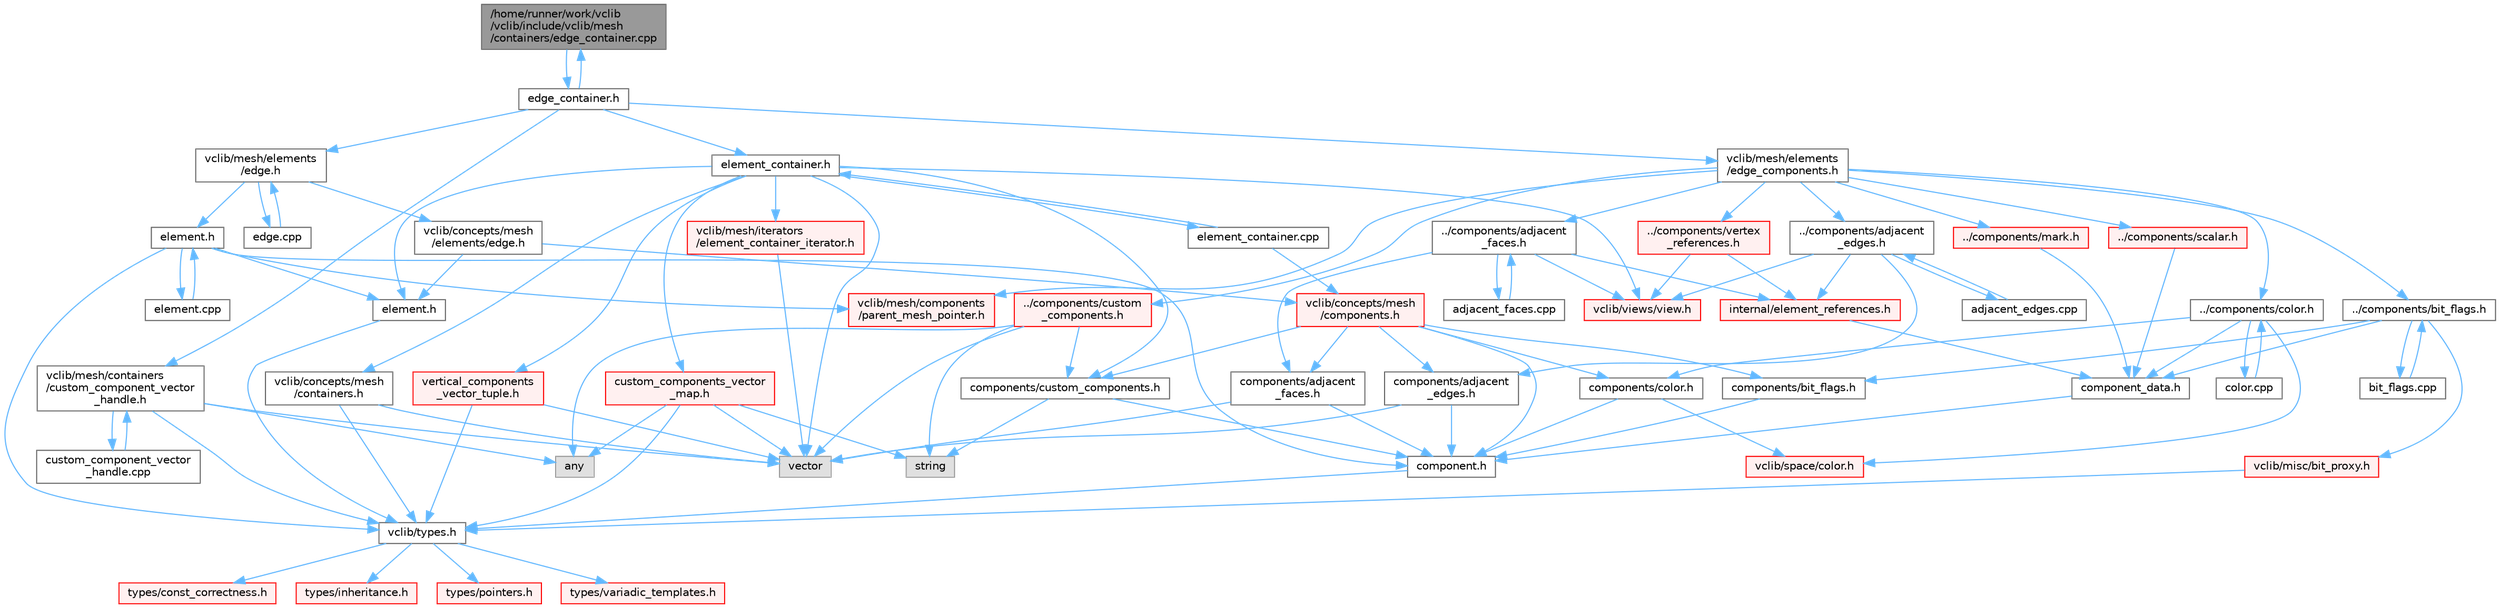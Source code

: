 digraph "/home/runner/work/vclib/vclib/include/vclib/mesh/containers/edge_container.cpp"
{
 // LATEX_PDF_SIZE
  bgcolor="transparent";
  edge [fontname=Helvetica,fontsize=10,labelfontname=Helvetica,labelfontsize=10];
  node [fontname=Helvetica,fontsize=10,shape=box,height=0.2,width=0.4];
  Node1 [label="/home/runner/work/vclib\l/vclib/include/vclib/mesh\l/containers/edge_container.cpp",height=0.2,width=0.4,color="gray40", fillcolor="grey60", style="filled", fontcolor="black",tooltip=" "];
  Node1 -> Node2 [color="steelblue1",style="solid"];
  Node2 [label="edge_container.h",height=0.2,width=0.4,color="grey40", fillcolor="white", style="filled",URL="$edge__container_8h.html",tooltip=" "];
  Node2 -> Node3 [color="steelblue1",style="solid"];
  Node3 [label="vclib/mesh/containers\l/custom_component_vector\l_handle.h",height=0.2,width=0.4,color="grey40", fillcolor="white", style="filled",URL="$custom__component__vector__handle_8h.html",tooltip=" "];
  Node3 -> Node4 [color="steelblue1",style="solid"];
  Node4 [label="any",height=0.2,width=0.4,color="grey60", fillcolor="#E0E0E0", style="filled",tooltip=" "];
  Node3 -> Node5 [color="steelblue1",style="solid"];
  Node5 [label="vector",height=0.2,width=0.4,color="grey60", fillcolor="#E0E0E0", style="filled",tooltip=" "];
  Node3 -> Node6 [color="steelblue1",style="solid"];
  Node6 [label="vclib/types.h",height=0.2,width=0.4,color="grey40", fillcolor="white", style="filled",URL="$types_8h.html",tooltip=" "];
  Node6 -> Node7 [color="steelblue1",style="solid"];
  Node7 [label="types/const_correctness.h",height=0.2,width=0.4,color="red", fillcolor="#FFF0F0", style="filled",URL="$types_2const__correctness_8h.html",tooltip=" "];
  Node6 -> Node9 [color="steelblue1",style="solid"];
  Node9 [label="types/inheritance.h",height=0.2,width=0.4,color="red", fillcolor="#FFF0F0", style="filled",URL="$inheritance_8h.html",tooltip=" "];
  Node6 -> Node10 [color="steelblue1",style="solid"];
  Node10 [label="types/pointers.h",height=0.2,width=0.4,color="red", fillcolor="#FFF0F0", style="filled",URL="$types_2pointers_8h.html",tooltip=" "];
  Node6 -> Node11 [color="steelblue1",style="solid"];
  Node11 [label="types/variadic_templates.h",height=0.2,width=0.4,color="red", fillcolor="#FFF0F0", style="filled",URL="$variadic__templates_8h.html",tooltip=" "];
  Node3 -> Node17 [color="steelblue1",style="solid"];
  Node17 [label="custom_component_vector\l_handle.cpp",height=0.2,width=0.4,color="grey40", fillcolor="white", style="filled",URL="$custom__component__vector__handle_8cpp.html",tooltip=" "];
  Node17 -> Node3 [color="steelblue1",style="solid"];
  Node2 -> Node18 [color="steelblue1",style="solid"];
  Node18 [label="vclib/mesh/elements\l/edge.h",height=0.2,width=0.4,color="grey40", fillcolor="white", style="filled",URL="$mesh_2elements_2edge_8h.html",tooltip=" "];
  Node18 -> Node19 [color="steelblue1",style="solid"];
  Node19 [label="vclib/concepts/mesh\l/elements/edge.h",height=0.2,width=0.4,color="grey40", fillcolor="white", style="filled",URL="$concepts_2mesh_2elements_2edge_8h.html",tooltip=" "];
  Node19 -> Node20 [color="steelblue1",style="solid"];
  Node20 [label="vclib/concepts/mesh\l/components.h",height=0.2,width=0.4,color="red", fillcolor="#FFF0F0", style="filled",URL="$concepts_2mesh_2components_8h.html",tooltip=" "];
  Node20 -> Node21 [color="steelblue1",style="solid"];
  Node21 [label="components/adjacent\l_edges.h",height=0.2,width=0.4,color="grey40", fillcolor="white", style="filled",URL="$concepts_2mesh_2components_2adjacent__edges_8h.html",tooltip=" "];
  Node21 -> Node5 [color="steelblue1",style="solid"];
  Node21 -> Node22 [color="steelblue1",style="solid"];
  Node22 [label="component.h",height=0.2,width=0.4,color="grey40", fillcolor="white", style="filled",URL="$component_8h.html",tooltip=" "];
  Node22 -> Node6 [color="steelblue1",style="solid"];
  Node20 -> Node23 [color="steelblue1",style="solid"];
  Node23 [label="components/adjacent\l_faces.h",height=0.2,width=0.4,color="grey40", fillcolor="white", style="filled",URL="$concepts_2mesh_2components_2adjacent__faces_8h.html",tooltip=" "];
  Node23 -> Node5 [color="steelblue1",style="solid"];
  Node23 -> Node22 [color="steelblue1",style="solid"];
  Node20 -> Node25 [color="steelblue1",style="solid"];
  Node25 [label="components/bit_flags.h",height=0.2,width=0.4,color="grey40", fillcolor="white", style="filled",URL="$concepts_2mesh_2components_2bit__flags_8h.html",tooltip=" "];
  Node25 -> Node22 [color="steelblue1",style="solid"];
  Node20 -> Node27 [color="steelblue1",style="solid"];
  Node27 [label="components/color.h",height=0.2,width=0.4,color="grey40", fillcolor="white", style="filled",URL="$concepts_2mesh_2components_2color_8h.html",tooltip=" "];
  Node27 -> Node28 [color="steelblue1",style="solid"];
  Node28 [label="vclib/space/color.h",height=0.2,width=0.4,color="red", fillcolor="#FFF0F0", style="filled",URL="$space_2color_8h.html",tooltip=" "];
  Node27 -> Node22 [color="steelblue1",style="solid"];
  Node20 -> Node22 [color="steelblue1",style="solid"];
  Node20 -> Node44 [color="steelblue1",style="solid"];
  Node44 [label="components/custom_components.h",height=0.2,width=0.4,color="grey40", fillcolor="white", style="filled",URL="$concepts_2mesh_2components_2custom__components_8h.html",tooltip=" "];
  Node44 -> Node22 [color="steelblue1",style="solid"];
  Node44 -> Node45 [color="steelblue1",style="solid"];
  Node45 [label="string",height=0.2,width=0.4,color="grey60", fillcolor="#E0E0E0", style="filled",tooltip=" "];
  Node19 -> Node60 [color="steelblue1",style="solid"];
  Node60 [label="element.h",height=0.2,width=0.4,color="grey40", fillcolor="white", style="filled",URL="$concepts_2mesh_2elements_2element_8h.html",tooltip=" "];
  Node60 -> Node6 [color="steelblue1",style="solid"];
  Node18 -> Node61 [color="steelblue1",style="solid"];
  Node61 [label="element.h",height=0.2,width=0.4,color="grey40", fillcolor="white", style="filled",URL="$mesh_2elements_2element_8h.html",tooltip=" "];
  Node61 -> Node60 [color="steelblue1",style="solid"];
  Node61 -> Node22 [color="steelblue1",style="solid"];
  Node61 -> Node62 [color="steelblue1",style="solid"];
  Node62 [label="vclib/mesh/components\l/parent_mesh_pointer.h",height=0.2,width=0.4,color="red", fillcolor="#FFF0F0", style="filled",URL="$parent__mesh__pointer_8h.html",tooltip=" "];
  Node61 -> Node6 [color="steelblue1",style="solid"];
  Node61 -> Node64 [color="steelblue1",style="solid"];
  Node64 [label="element.cpp",height=0.2,width=0.4,color="grey40", fillcolor="white", style="filled",URL="$mesh_2elements_2element_8cpp.html",tooltip=" "];
  Node64 -> Node61 [color="steelblue1",style="solid"];
  Node18 -> Node65 [color="steelblue1",style="solid"];
  Node65 [label="edge.cpp",height=0.2,width=0.4,color="grey40", fillcolor="white", style="filled",URL="$edge_8cpp.html",tooltip=" "];
  Node65 -> Node18 [color="steelblue1",style="solid"];
  Node2 -> Node66 [color="steelblue1",style="solid"];
  Node66 [label="vclib/mesh/elements\l/edge_components.h",height=0.2,width=0.4,color="grey40", fillcolor="white", style="filled",URL="$edge__components_8h.html",tooltip=" "];
  Node66 -> Node67 [color="steelblue1",style="solid"];
  Node67 [label="../components/adjacent\l_edges.h",height=0.2,width=0.4,color="grey40", fillcolor="white", style="filled",URL="$mesh_2components_2adjacent__edges_8h.html",tooltip=" "];
  Node67 -> Node21 [color="steelblue1",style="solid"];
  Node67 -> Node68 [color="steelblue1",style="solid"];
  Node68 [label="vclib/views/view.h",height=0.2,width=0.4,color="red", fillcolor="#FFF0F0", style="filled",URL="$view_8h.html",tooltip=" "];
  Node67 -> Node70 [color="steelblue1",style="solid"];
  Node70 [label="internal/element_references.h",height=0.2,width=0.4,color="red", fillcolor="#FFF0F0", style="filled",URL="$element__references_8h.html",tooltip=" "];
  Node70 -> Node75 [color="steelblue1",style="solid"];
  Node75 [label="component_data.h",height=0.2,width=0.4,color="grey40", fillcolor="white", style="filled",URL="$component__data_8h.html",tooltip=" "];
  Node75 -> Node22 [color="steelblue1",style="solid"];
  Node67 -> Node77 [color="steelblue1",style="solid"];
  Node77 [label="adjacent_edges.cpp",height=0.2,width=0.4,color="grey40", fillcolor="white", style="filled",URL="$adjacent__edges_8cpp.html",tooltip=" "];
  Node77 -> Node67 [color="steelblue1",style="solid"];
  Node66 -> Node78 [color="steelblue1",style="solid"];
  Node78 [label="../components/adjacent\l_faces.h",height=0.2,width=0.4,color="grey40", fillcolor="white", style="filled",URL="$mesh_2components_2adjacent__faces_8h.html",tooltip=" "];
  Node78 -> Node23 [color="steelblue1",style="solid"];
  Node78 -> Node68 [color="steelblue1",style="solid"];
  Node78 -> Node70 [color="steelblue1",style="solid"];
  Node78 -> Node79 [color="steelblue1",style="solid"];
  Node79 [label="adjacent_faces.cpp",height=0.2,width=0.4,color="grey40", fillcolor="white", style="filled",URL="$adjacent__faces_8cpp.html",tooltip=" "];
  Node79 -> Node78 [color="steelblue1",style="solid"];
  Node66 -> Node80 [color="steelblue1",style="solid"];
  Node80 [label="../components/bit_flags.h",height=0.2,width=0.4,color="grey40", fillcolor="white", style="filled",URL="$mesh_2components_2bit__flags_8h.html",tooltip=" "];
  Node80 -> Node25 [color="steelblue1",style="solid"];
  Node80 -> Node81 [color="steelblue1",style="solid"];
  Node81 [label="vclib/misc/bit_proxy.h",height=0.2,width=0.4,color="red", fillcolor="#FFF0F0", style="filled",URL="$bit__proxy_8h.html",tooltip=" "];
  Node81 -> Node6 [color="steelblue1",style="solid"];
  Node80 -> Node75 [color="steelblue1",style="solid"];
  Node80 -> Node82 [color="steelblue1",style="solid"];
  Node82 [label="bit_flags.cpp",height=0.2,width=0.4,color="grey40", fillcolor="white", style="filled",URL="$bit__flags_8cpp.html",tooltip=" "];
  Node82 -> Node80 [color="steelblue1",style="solid"];
  Node66 -> Node83 [color="steelblue1",style="solid"];
  Node83 [label="../components/color.h",height=0.2,width=0.4,color="grey40", fillcolor="white", style="filled",URL="$mesh_2components_2color_8h.html",tooltip=" "];
  Node83 -> Node27 [color="steelblue1",style="solid"];
  Node83 -> Node28 [color="steelblue1",style="solid"];
  Node83 -> Node75 [color="steelblue1",style="solid"];
  Node83 -> Node84 [color="steelblue1",style="solid"];
  Node84 [label="color.cpp",height=0.2,width=0.4,color="grey40", fillcolor="white", style="filled",URL="$mesh_2components_2color_8cpp.html",tooltip=" "];
  Node84 -> Node83 [color="steelblue1",style="solid"];
  Node66 -> Node85 [color="steelblue1",style="solid"];
  Node85 [label="../components/custom\l_components.h",height=0.2,width=0.4,color="red", fillcolor="#FFF0F0", style="filled",URL="$mesh_2components_2custom__components_8h.html",tooltip=" "];
  Node85 -> Node4 [color="steelblue1",style="solid"];
  Node85 -> Node45 [color="steelblue1",style="solid"];
  Node85 -> Node5 [color="steelblue1",style="solid"];
  Node85 -> Node44 [color="steelblue1",style="solid"];
  Node66 -> Node90 [color="steelblue1",style="solid"];
  Node90 [label="../components/mark.h",height=0.2,width=0.4,color="red", fillcolor="#FFF0F0", style="filled",URL="$mesh_2components_2mark_8h.html",tooltip=" "];
  Node90 -> Node75 [color="steelblue1",style="solid"];
  Node66 -> Node62 [color="steelblue1",style="solid"];
  Node66 -> Node92 [color="steelblue1",style="solid"];
  Node92 [label="../components/scalar.h",height=0.2,width=0.4,color="red", fillcolor="#FFF0F0", style="filled",URL="$mesh_2components_2scalar_8h.html",tooltip=" "];
  Node92 -> Node75 [color="steelblue1",style="solid"];
  Node66 -> Node94 [color="steelblue1",style="solid"];
  Node94 [label="../components/vertex\l_references.h",height=0.2,width=0.4,color="red", fillcolor="#FFF0F0", style="filled",URL="$mesh_2components_2vertex__references_8h.html",tooltip=" "];
  Node94 -> Node68 [color="steelblue1",style="solid"];
  Node94 -> Node70 [color="steelblue1",style="solid"];
  Node2 -> Node96 [color="steelblue1",style="solid"];
  Node96 [label="element_container.h",height=0.2,width=0.4,color="grey40", fillcolor="white", style="filled",URL="$element__container_8h.html",tooltip=" "];
  Node96 -> Node5 [color="steelblue1",style="solid"];
  Node96 -> Node44 [color="steelblue1",style="solid"];
  Node96 -> Node97 [color="steelblue1",style="solid"];
  Node97 [label="vclib/concepts/mesh\l/containers.h",height=0.2,width=0.4,color="grey40", fillcolor="white", style="filled",URL="$concepts_2mesh_2containers_8h.html",tooltip=" "];
  Node97 -> Node5 [color="steelblue1",style="solid"];
  Node97 -> Node6 [color="steelblue1",style="solid"];
  Node96 -> Node60 [color="steelblue1",style="solid"];
  Node96 -> Node68 [color="steelblue1",style="solid"];
  Node96 -> Node98 [color="steelblue1",style="solid"];
  Node98 [label="vclib/mesh/iterators\l/element_container_iterator.h",height=0.2,width=0.4,color="red", fillcolor="#FFF0F0", style="filled",URL="$element__container__iterator_8h.html",tooltip=" "];
  Node98 -> Node5 [color="steelblue1",style="solid"];
  Node96 -> Node101 [color="steelblue1",style="solid"];
  Node101 [label="custom_components_vector\l_map.h",height=0.2,width=0.4,color="red", fillcolor="#FFF0F0", style="filled",URL="$custom__components__vector__map_8h.html",tooltip=" "];
  Node101 -> Node4 [color="steelblue1",style="solid"];
  Node101 -> Node45 [color="steelblue1",style="solid"];
  Node101 -> Node5 [color="steelblue1",style="solid"];
  Node101 -> Node6 [color="steelblue1",style="solid"];
  Node96 -> Node107 [color="steelblue1",style="solid"];
  Node107 [label="vertical_components\l_vector_tuple.h",height=0.2,width=0.4,color="red", fillcolor="#FFF0F0", style="filled",URL="$vertical__components__vector__tuple_8h.html",tooltip=" "];
  Node107 -> Node5 [color="steelblue1",style="solid"];
  Node107 -> Node6 [color="steelblue1",style="solid"];
  Node96 -> Node110 [color="steelblue1",style="solid"];
  Node110 [label="element_container.cpp",height=0.2,width=0.4,color="grey40", fillcolor="white", style="filled",URL="$element__container_8cpp.html",tooltip=" "];
  Node110 -> Node96 [color="steelblue1",style="solid"];
  Node110 -> Node20 [color="steelblue1",style="solid"];
  Node2 -> Node1 [color="steelblue1",style="solid"];
}
